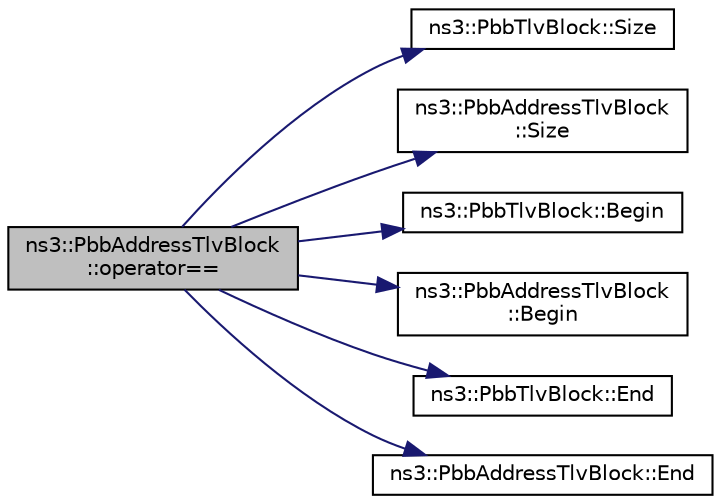 digraph "ns3::PbbAddressTlvBlock::operator=="
{
  edge [fontname="Helvetica",fontsize="10",labelfontname="Helvetica",labelfontsize="10"];
  node [fontname="Helvetica",fontsize="10",shape=record];
  rankdir="LR";
  Node1 [label="ns3::PbbAddressTlvBlock\l::operator==",height=0.2,width=0.4,color="black", fillcolor="grey75", style="filled", fontcolor="black"];
  Node1 -> Node2 [color="midnightblue",fontsize="10",style="solid"];
  Node2 [label="ns3::PbbTlvBlock::Size",height=0.2,width=0.4,color="black", fillcolor="white", style="filled",URL="$d8/d5b/classns3_1_1PbbTlvBlock.html#a8edb78fa2bb0a97f62275a4e899328d9"];
  Node1 -> Node3 [color="midnightblue",fontsize="10",style="solid"];
  Node3 [label="ns3::PbbAddressTlvBlock\l::Size",height=0.2,width=0.4,color="black", fillcolor="white", style="filled",URL="$de/d87/classns3_1_1PbbAddressTlvBlock.html#ac53e76c6db6595b66919404c8fda701f"];
  Node1 -> Node4 [color="midnightblue",fontsize="10",style="solid"];
  Node4 [label="ns3::PbbTlvBlock::Begin",height=0.2,width=0.4,color="black", fillcolor="white", style="filled",URL="$d8/d5b/classns3_1_1PbbTlvBlock.html#acba5eb3e92a600a4efcd087cee4d0768"];
  Node1 -> Node5 [color="midnightblue",fontsize="10",style="solid"];
  Node5 [label="ns3::PbbAddressTlvBlock\l::Begin",height=0.2,width=0.4,color="black", fillcolor="white", style="filled",URL="$de/d87/classns3_1_1PbbAddressTlvBlock.html#a4d9d3846d06745bc301a9272c2f9a345"];
  Node1 -> Node6 [color="midnightblue",fontsize="10",style="solid"];
  Node6 [label="ns3::PbbTlvBlock::End",height=0.2,width=0.4,color="black", fillcolor="white", style="filled",URL="$d8/d5b/classns3_1_1PbbTlvBlock.html#a5c9d6c71ab0e3776ee45835b699aae20"];
  Node1 -> Node7 [color="midnightblue",fontsize="10",style="solid"];
  Node7 [label="ns3::PbbAddressTlvBlock::End",height=0.2,width=0.4,color="black", fillcolor="white", style="filled",URL="$de/d87/classns3_1_1PbbAddressTlvBlock.html#a0c951ec0f43ba437b2d986e8de6ece9f"];
}
